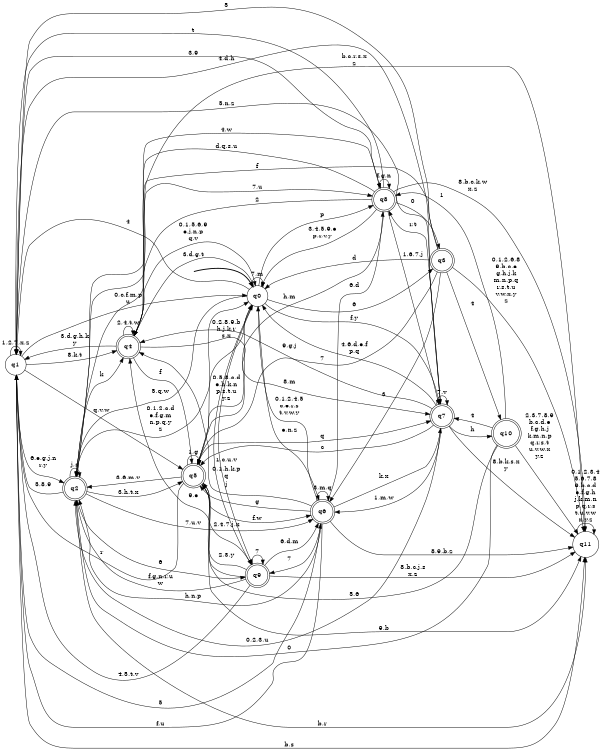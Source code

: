 digraph BlueStar {
__start0 [style = invis, shape = none, label = "", width = 0, height = 0];

rankdir=LR;
size="8,5";

s0 [style="filled", color="black", fillcolor="white" shape="circle", label="q0"];
s1 [style="filled", color="black", fillcolor="white" shape="circle", label="q1"];
s2 [style="rounded,filled", color="black", fillcolor="white" shape="doublecircle", label="q2"];
s3 [style="rounded,filled", color="black", fillcolor="white" shape="doublecircle", label="q3"];
s4 [style="rounded,filled", color="black", fillcolor="white" shape="doublecircle", label="q4"];
s5 [style="rounded,filled", color="black", fillcolor="white" shape="doublecircle", label="q5"];
s6 [style="rounded,filled", color="black", fillcolor="white" shape="doublecircle", label="q6"];
s7 [style="rounded,filled", color="black", fillcolor="white" shape="doublecircle", label="q7"];
s8 [style="rounded,filled", color="black", fillcolor="white" shape="doublecircle", label="q8"];
s9 [style="rounded,filled", color="black", fillcolor="white" shape="doublecircle", label="q9"];
s10 [style="rounded,filled", color="black", fillcolor="white" shape="doublecircle", label="q10"];
s11 [style="filled", color="black", fillcolor="white" shape="circle", label="q11"];
subgraph cluster_main { 
	graph [pad=".75", ranksep="0.15", nodesep="0.15"];
	 style=invis; 
	__start0 -> s0 [penwidth=2];
}
s0 -> s0 [label="7,m"];
s0 -> s1 [label="4"];
s0 -> s2 [label="5,q,w"];
s0 -> s3 [label="6"];
s0 -> s4 [label="3,d,g,t"];
s0 -> s5 [label="0,2,8,9,b\nh,j,k,r\ns,x"];
s0 -> s6 [label="e,n,z"];
s0 -> s7 [label="f,y"];
s0 -> s8 [label="p"];
s0 -> s9 [label="1,c,u,v"];
s1 -> s0 [label="0,c,f,m,p\nu"];
s1 -> s1 [label="1,2,7,x,z"];
s1 -> s2 [label="6,e,g,j,n\nr,y"];
s1 -> s4 [label="8,k,t"];
s1 -> s5 [label="q,v,w"];
s1 -> s6 [label="5"];
s1 -> s7 [label="4,d,h"];
s1 -> s8 [label="3,9"];
s1 -> s11 [label="b,s"];
s2 -> s0 [label="0,1,2,c,d\ne,f,g,m\nn,p,q,y\nz"];
s2 -> s1 [label="5,8,9"];
s2 -> s2 [label="j,s"];
s2 -> s4 [label="k"];
s2 -> s5 [label="3,h,t,x"];
s2 -> s6 [label="7,u,v"];
s2 -> s8 [label="4,w"];
s2 -> s9 [label="6"];
s2 -> s11 [label="b,r"];
s3 -> s0 [label="d"];
s3 -> s1 [label="5"];
s3 -> s2 [label="f"];
s3 -> s5 [label="7"];
s3 -> s6 [label="3"];
s3 -> s10 [label="4"];
s3 -> s11 [label="0,1,2,6,8\n9,b,c,e\ng,h,j,k\nm,n,p,q\nr,s,t,u\nv,w,x,y\nz"];
s4 -> s0 [label="0,1,5,6,9\ne,j,n,p\nq,v"];
s4 -> s1 [label="3,d,g,h,k\ny"];
s4 -> s4 [label="2,4,t,w"];
s4 -> s5 [label="f"];
s4 -> s7 [label="8,m"];
s4 -> s8 [label="7,u"];
s4 -> s11 [label="b,c,r,s,x\nz"];
s5 -> s0 [label="0,5,8,c,d\ne,h,k,n\np,s,t,u\ny,z"];
s5 -> s1 [label="r"];
s5 -> s2 [label="3,6,m,v"];
s5 -> s5 [label="1,g"];
s5 -> s6 [label="f,w"];
s5 -> s7 [label="q"];
s5 -> s9 [label="2,4,7,j,x"];
s5 -> s11 [label="9,b"];
s6 -> s0 [label="0,1,2,4,5\nc,e,r,s\nt,v,w,y"];
s6 -> s1 [label="f,u"];
s6 -> s2 [label="h,n,p"];
s6 -> s4 [label="j"];
s6 -> s5 [label="g"];
s6 -> s6 [label="3,m,q"];
s6 -> s7 [label="k,x"];
s6 -> s8 [label="6,d"];
s6 -> s9 [label="7"];
s6 -> s11 [label="8,9,b,z"];
s7 -> s0 [label="4,6,d,e,f\np,q"];
s7 -> s1 [label="5,n,z"];
s7 -> s2 [label="0,2,3,u"];
s7 -> s4 [label="9,g,j"];
s7 -> s5 [label="c"];
s7 -> s6 [label="1,m,w"];
s7 -> s7 [label="7,v"];
s7 -> s8 [label="r,t"];
s7 -> s10 [label="h"];
s7 -> s11 [label="8,b,k,s,x\ny"];
s8 -> s0 [label="3,4,5,9,e\np,r,v,y"];
s8 -> s1 [label="t"];
s8 -> s2 [label="d,q,s,u"];
s8 -> s3 [label="0"];
s8 -> s4 [label="2"];
s8 -> s5 [label="h,m"];
s8 -> s7 [label="1,6,7,j"];
s8 -> s8 [label="f,g,n"];
s8 -> s11 [label="8,b,c,k,w\nx,z"];
s9 -> s0 [label="0,1,h,k,p\nq"];
s9 -> s1 [label="4,5,t,v"];
s9 -> s2 [label="f,g,n,r,u\nw"];
s9 -> s4 [label="9,e"];
s9 -> s5 [label="2,3,y"];
s9 -> s6 [label="6,d,m"];
s9 -> s9 [label="7"];
s9 -> s11 [label="8,b,c,j,s\nx,z"];
s10 -> s2 [label="0"];
s10 -> s5 [label="5,6"];
s10 -> s7 [label="4"];
s10 -> s8 [label="1"];
s10 -> s11 [label="2,3,7,8,9\nb,c,d,e\nf,g,h,j\nk,m,n,p\nq,r,s,t\nu,v,w,x\ny,z"];
s11 -> s11 [label="0,1,2,3,4\n5,6,7,8\n9,b,c,d\ne,f,g,h\nj,k,m,n\np,q,r,s\nt,u,v,w\nx,y,z"];

}